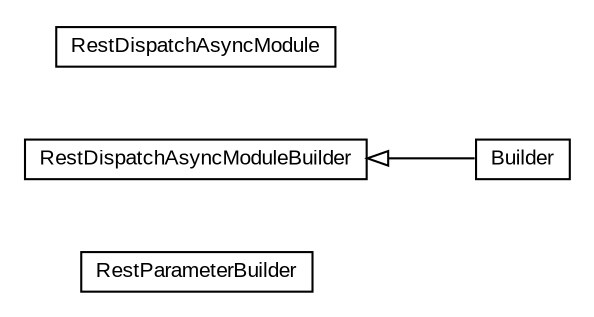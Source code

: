 #!/usr/local/bin/dot
#
# Class diagram 
# Generated by UMLGraph version R5_6-24-gf6e263 (http://www.umlgraph.org/)
#

digraph G {
	edge [fontname="arial",fontsize=10,labelfontname="arial",labelfontsize=10];
	node [fontname="arial",fontsize=10,shape=plaintext];
	nodesep=0.25;
	ranksep=0.5;
	rankdir=LR;
	// com.gwtplatform.dispatch.rest.client.gin.RestParameterBuilder
	c23727 [label=<<table title="com.gwtplatform.dispatch.rest.client.gin.RestParameterBuilder" border="0" cellborder="1" cellspacing="0" cellpadding="2" port="p" href="./RestParameterBuilder.html">
		<tr><td><table border="0" cellspacing="0" cellpadding="1">
<tr><td align="center" balign="center"> RestParameterBuilder </td></tr>
		</table></td></tr>
		</table>>, URL="./RestParameterBuilder.html", fontname="arial", fontcolor="black", fontsize=10.0];
	// com.gwtplatform.dispatch.rest.client.gin.RestDispatchAsyncModuleBuilder
	c23728 [label=<<table title="com.gwtplatform.dispatch.rest.client.gin.RestDispatchAsyncModuleBuilder" border="0" cellborder="1" cellspacing="0" cellpadding="2" port="p" href="./RestDispatchAsyncModuleBuilder.html">
		<tr><td><table border="0" cellspacing="0" cellpadding="1">
<tr><td align="center" balign="center"> RestDispatchAsyncModuleBuilder </td></tr>
		</table></td></tr>
		</table>>, URL="./RestDispatchAsyncModuleBuilder.html", fontname="arial", fontcolor="black", fontsize=10.0];
	// com.gwtplatform.dispatch.rest.client.gin.RestDispatchAsyncModule
	c23729 [label=<<table title="com.gwtplatform.dispatch.rest.client.gin.RestDispatchAsyncModule" border="0" cellborder="1" cellspacing="0" cellpadding="2" port="p" href="./RestDispatchAsyncModule.html">
		<tr><td><table border="0" cellspacing="0" cellpadding="1">
<tr><td align="center" balign="center"> RestDispatchAsyncModule </td></tr>
		</table></td></tr>
		</table>>, URL="./RestDispatchAsyncModule.html", fontname="arial", fontcolor="black", fontsize=10.0];
	// com.gwtplatform.dispatch.rest.client.gin.RestDispatchAsyncModule.Builder
	c23730 [label=<<table title="com.gwtplatform.dispatch.rest.client.gin.RestDispatchAsyncModule.Builder" border="0" cellborder="1" cellspacing="0" cellpadding="2" port="p" href="./RestDispatchAsyncModule.Builder.html">
		<tr><td><table border="0" cellspacing="0" cellpadding="1">
<tr><td align="center" balign="center"> Builder </td></tr>
		</table></td></tr>
		</table>>, URL="./RestDispatchAsyncModule.Builder.html", fontname="arial", fontcolor="black", fontsize=10.0];
	//com.gwtplatform.dispatch.rest.client.gin.RestDispatchAsyncModule.Builder extends com.gwtplatform.dispatch.rest.client.gin.RestDispatchAsyncModuleBuilder
	c23728:p -> c23730:p [dir=back,arrowtail=empty];
}

